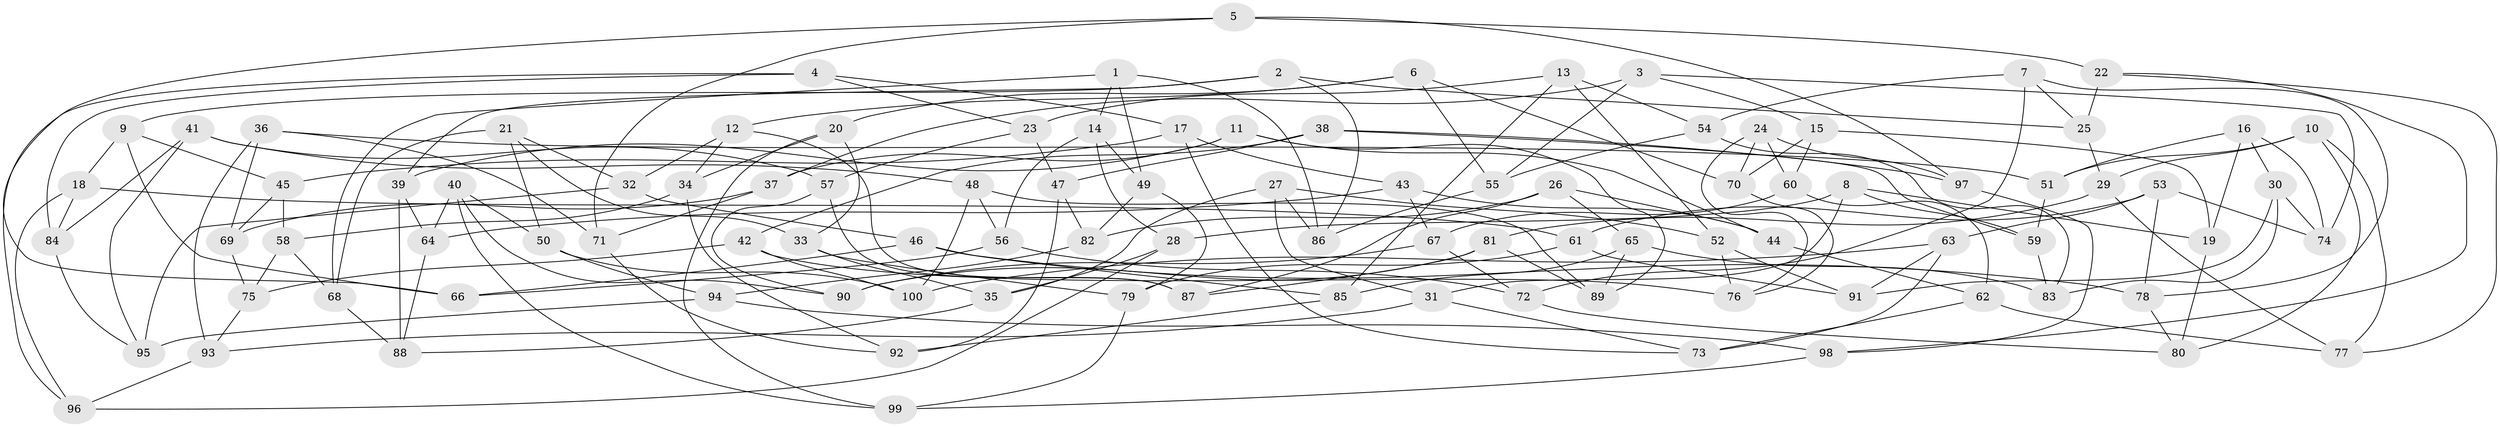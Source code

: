 // coarse degree distribution, {6: 0.45901639344262296, 4: 0.3442622950819672, 5: 0.14754098360655737, 3: 0.04918032786885246}
// Generated by graph-tools (version 1.1) at 2025/24/03/03/25 07:24:26]
// undirected, 100 vertices, 200 edges
graph export_dot {
graph [start="1"]
  node [color=gray90,style=filled];
  1;
  2;
  3;
  4;
  5;
  6;
  7;
  8;
  9;
  10;
  11;
  12;
  13;
  14;
  15;
  16;
  17;
  18;
  19;
  20;
  21;
  22;
  23;
  24;
  25;
  26;
  27;
  28;
  29;
  30;
  31;
  32;
  33;
  34;
  35;
  36;
  37;
  38;
  39;
  40;
  41;
  42;
  43;
  44;
  45;
  46;
  47;
  48;
  49;
  50;
  51;
  52;
  53;
  54;
  55;
  56;
  57;
  58;
  59;
  60;
  61;
  62;
  63;
  64;
  65;
  66;
  67;
  68;
  69;
  70;
  71;
  72;
  73;
  74;
  75;
  76;
  77;
  78;
  79;
  80;
  81;
  82;
  83;
  84;
  85;
  86;
  87;
  88;
  89;
  90;
  91;
  92;
  93;
  94;
  95;
  96;
  97;
  98;
  99;
  100;
  1 -- 14;
  1 -- 86;
  1 -- 49;
  1 -- 68;
  2 -- 39;
  2 -- 25;
  2 -- 9;
  2 -- 86;
  3 -- 37;
  3 -- 74;
  3 -- 55;
  3 -- 15;
  4 -- 96;
  4 -- 84;
  4 -- 17;
  4 -- 23;
  5 -- 66;
  5 -- 71;
  5 -- 97;
  5 -- 22;
  6 -- 20;
  6 -- 70;
  6 -- 12;
  6 -- 55;
  7 -- 72;
  7 -- 54;
  7 -- 78;
  7 -- 25;
  8 -- 31;
  8 -- 19;
  8 -- 28;
  8 -- 59;
  9 -- 66;
  9 -- 18;
  9 -- 45;
  10 -- 80;
  10 -- 77;
  10 -- 51;
  10 -- 29;
  11 -- 37;
  11 -- 44;
  11 -- 39;
  11 -- 89;
  12 -- 32;
  12 -- 34;
  12 -- 87;
  13 -- 52;
  13 -- 85;
  13 -- 23;
  13 -- 54;
  14 -- 56;
  14 -- 28;
  14 -- 49;
  15 -- 70;
  15 -- 19;
  15 -- 60;
  16 -- 30;
  16 -- 19;
  16 -- 51;
  16 -- 74;
  17 -- 43;
  17 -- 73;
  17 -- 45;
  18 -- 84;
  18 -- 61;
  18 -- 96;
  19 -- 80;
  20 -- 33;
  20 -- 34;
  20 -- 99;
  21 -- 33;
  21 -- 32;
  21 -- 50;
  21 -- 68;
  22 -- 98;
  22 -- 77;
  22 -- 25;
  23 -- 57;
  23 -- 47;
  24 -- 70;
  24 -- 97;
  24 -- 60;
  24 -- 76;
  25 -- 29;
  26 -- 65;
  26 -- 87;
  26 -- 82;
  26 -- 44;
  27 -- 86;
  27 -- 31;
  27 -- 35;
  27 -- 52;
  28 -- 96;
  28 -- 35;
  29 -- 81;
  29 -- 77;
  30 -- 83;
  30 -- 74;
  30 -- 91;
  31 -- 93;
  31 -- 73;
  32 -- 95;
  32 -- 46;
  33 -- 79;
  33 -- 35;
  34 -- 92;
  34 -- 58;
  35 -- 88;
  36 -- 71;
  36 -- 51;
  36 -- 93;
  36 -- 69;
  37 -- 71;
  37 -- 69;
  38 -- 47;
  38 -- 59;
  38 -- 97;
  38 -- 42;
  39 -- 64;
  39 -- 88;
  40 -- 50;
  40 -- 90;
  40 -- 99;
  40 -- 64;
  41 -- 84;
  41 -- 57;
  41 -- 95;
  41 -- 48;
  42 -- 76;
  42 -- 75;
  42 -- 100;
  43 -- 44;
  43 -- 67;
  43 -- 64;
  44 -- 62;
  45 -- 69;
  45 -- 58;
  46 -- 66;
  46 -- 78;
  46 -- 85;
  47 -- 82;
  47 -- 92;
  48 -- 56;
  48 -- 89;
  48 -- 100;
  49 -- 79;
  49 -- 82;
  50 -- 100;
  50 -- 94;
  51 -- 59;
  52 -- 76;
  52 -- 91;
  53 -- 61;
  53 -- 74;
  53 -- 78;
  53 -- 63;
  54 -- 55;
  54 -- 83;
  55 -- 86;
  56 -- 72;
  56 -- 66;
  57 -- 87;
  57 -- 90;
  58 -- 75;
  58 -- 68;
  59 -- 83;
  60 -- 67;
  60 -- 62;
  61 -- 91;
  61 -- 79;
  62 -- 77;
  62 -- 73;
  63 -- 91;
  63 -- 100;
  63 -- 73;
  64 -- 88;
  65 -- 89;
  65 -- 85;
  65 -- 83;
  67 -- 90;
  67 -- 72;
  68 -- 88;
  69 -- 75;
  70 -- 76;
  71 -- 92;
  72 -- 80;
  75 -- 93;
  78 -- 80;
  79 -- 99;
  81 -- 89;
  81 -- 90;
  81 -- 87;
  82 -- 94;
  84 -- 95;
  85 -- 92;
  93 -- 96;
  94 -- 95;
  94 -- 98;
  97 -- 98;
  98 -- 99;
}
